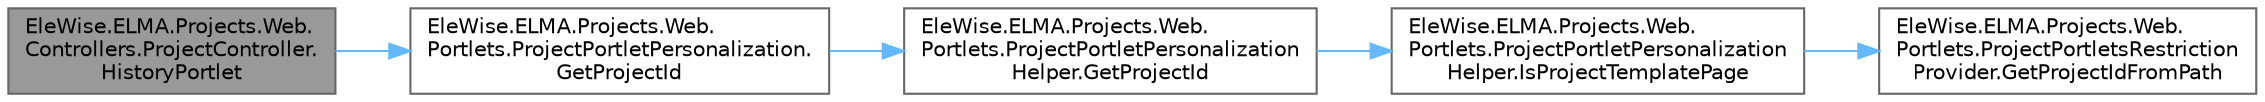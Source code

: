 digraph "EleWise.ELMA.Projects.Web.Controllers.ProjectController.HistoryPortlet"
{
 // LATEX_PDF_SIZE
  bgcolor="transparent";
  edge [fontname=Helvetica,fontsize=10,labelfontname=Helvetica,labelfontsize=10];
  node [fontname=Helvetica,fontsize=10,shape=box,height=0.2,width=0.4];
  rankdir="LR";
  Node1 [id="Node000001",label="EleWise.ELMA.Projects.Web.\lControllers.ProjectController.\lHistoryPortlet",height=0.2,width=0.4,color="gray40", fillcolor="grey60", style="filled", fontcolor="black",tooltip=" "];
  Node1 -> Node2 [id="edge1_Node000001_Node000002",color="steelblue1",style="solid",tooltip=" "];
  Node2 [id="Node000002",label="EleWise.ELMA.Projects.Web.\lPortlets.ProjectPortletPersonalization.\lGetProjectId",height=0.2,width=0.4,color="grey40", fillcolor="white", style="filled",URL="$class_ele_wise_1_1_e_l_m_a_1_1_projects_1_1_web_1_1_portlets_1_1_project_portlet_personalization.html#a0d589ee0143e3630a78f4b41d4d9b037",tooltip="Возвращает идентификатор проекта."];
  Node2 -> Node3 [id="edge2_Node000002_Node000003",color="steelblue1",style="solid",tooltip=" "];
  Node3 [id="Node000003",label="EleWise.ELMA.Projects.Web.\lPortlets.ProjectPortletPersonalization\lHelper.GetProjectId",height=0.2,width=0.4,color="grey40", fillcolor="white", style="filled",URL="$class_ele_wise_1_1_e_l_m_a_1_1_projects_1_1_web_1_1_portlets_1_1_project_portlet_personalization_helper.html#ac55d9d08148881e6821d22144e666378",tooltip="Возвращает ID проекта."];
  Node3 -> Node4 [id="edge3_Node000003_Node000004",color="steelblue1",style="solid",tooltip=" "];
  Node4 [id="Node000004",label="EleWise.ELMA.Projects.Web.\lPortlets.ProjectPortletPersonalization\lHelper.IsProjectTemplatePage",height=0.2,width=0.4,color="grey40", fillcolor="white", style="filled",URL="$class_ele_wise_1_1_e_l_m_a_1_1_projects_1_1_web_1_1_portlets_1_1_project_portlet_personalization_helper.html#a23d74d21d09b22ac03e6026a320c0035",tooltip="Является ли текущая страница портлетной страницей шаблона проекта."];
  Node4 -> Node5 [id="edge4_Node000004_Node000005",color="steelblue1",style="solid",tooltip=" "];
  Node5 [id="Node000005",label="EleWise.ELMA.Projects.Web.\lPortlets.ProjectPortletsRestriction\lProvider.GetProjectIdFromPath",height=0.2,width=0.4,color="grey40", fillcolor="white", style="filled",URL="$class_ele_wise_1_1_e_l_m_a_1_1_projects_1_1_web_1_1_portlets_1_1_project_portlets_restriction_provider.html#a0497e7ec2f2cade1c40d1737a5338377",tooltip=" "];
}

